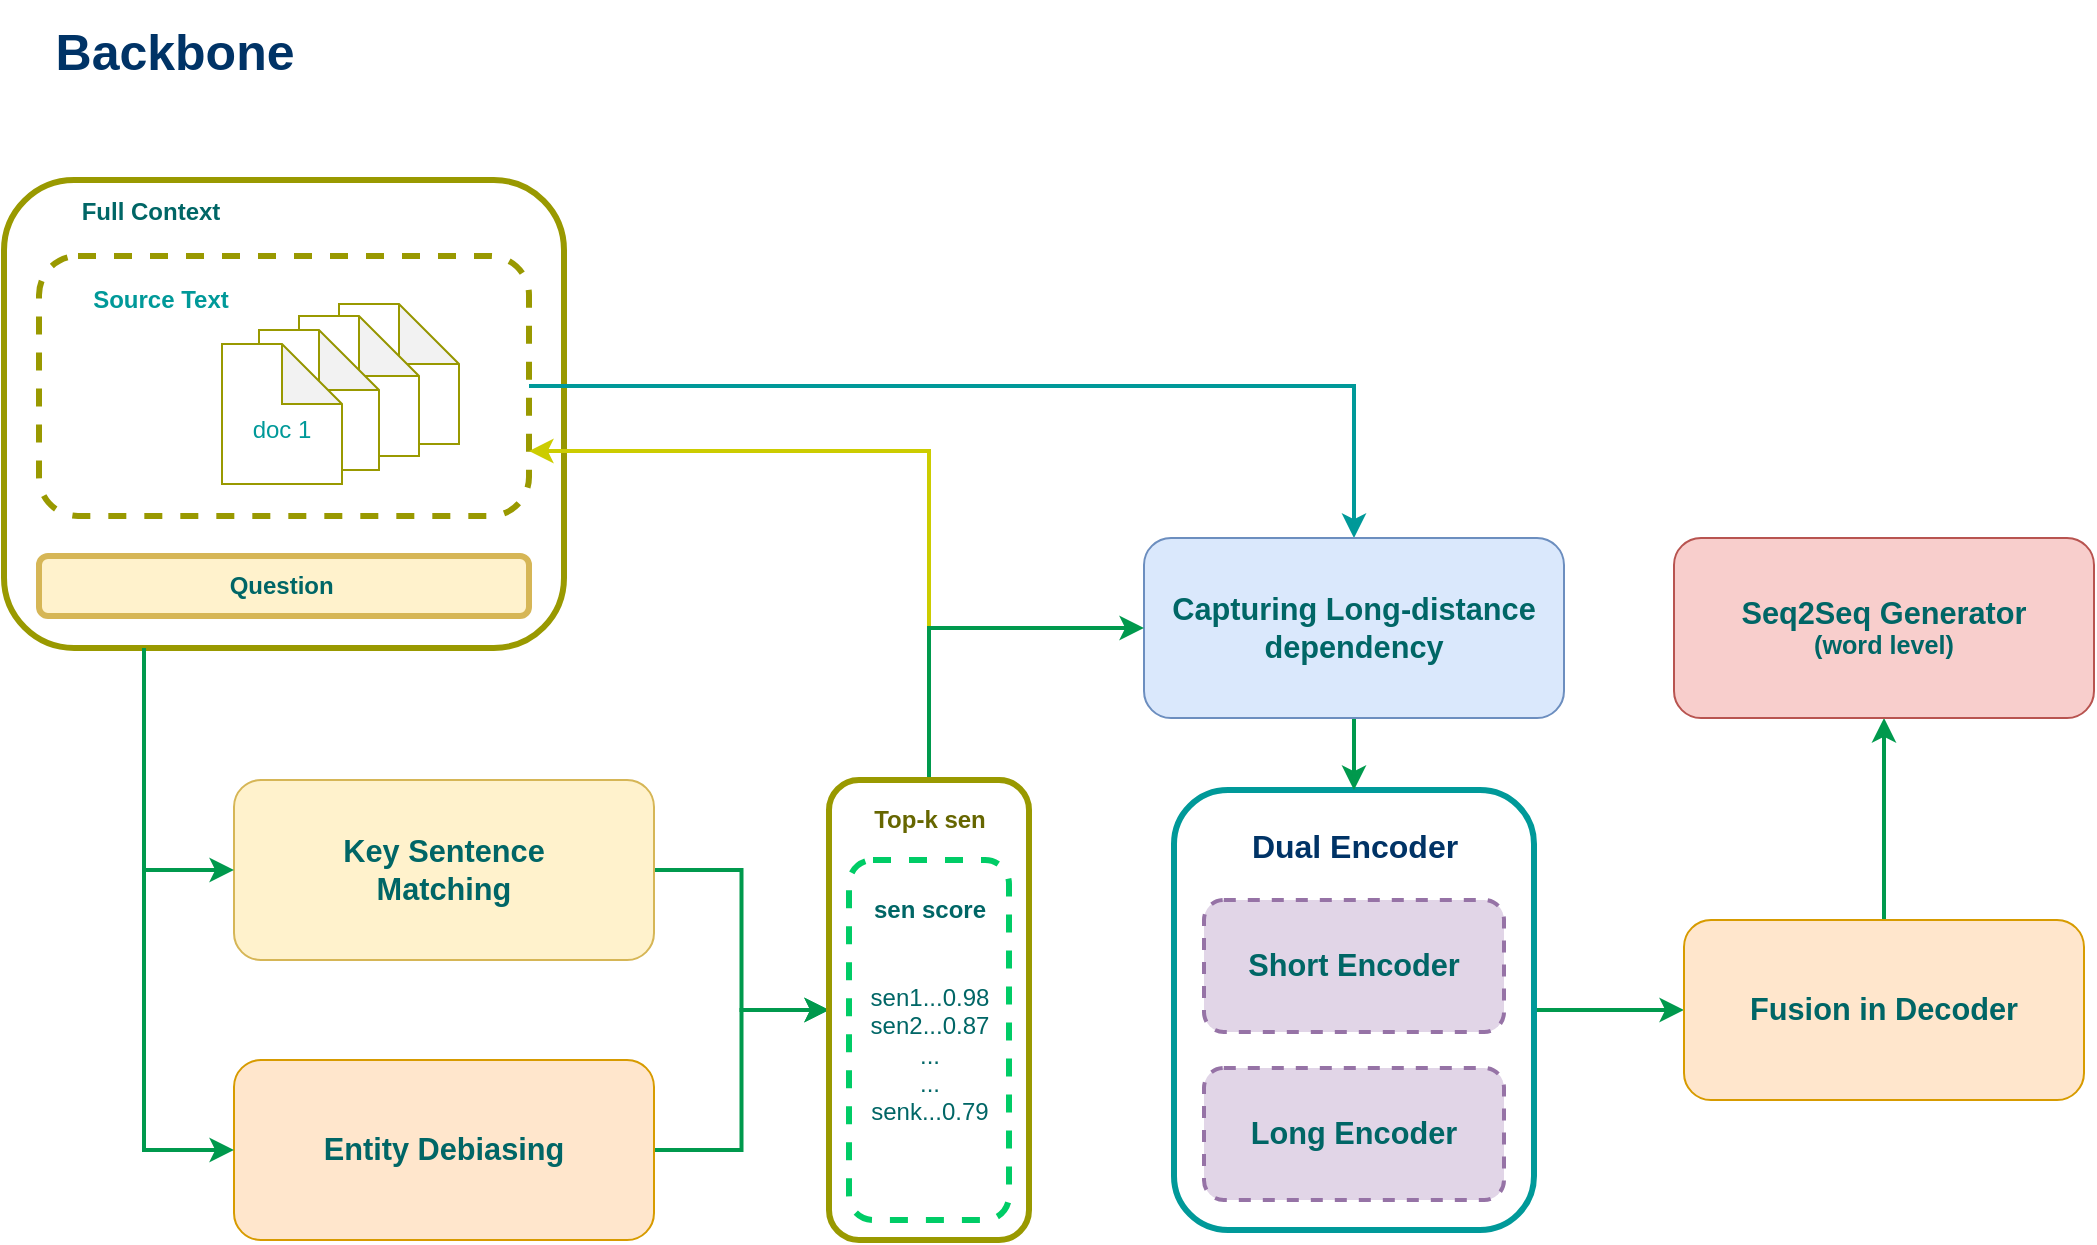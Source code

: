 <mxfile version="20.5.3" type="github" pages="4">
  <diagram id="L-MYgFU7t1Wd9B6l5E1I" name="第 1 页">
    <mxGraphModel dx="1732" dy="893" grid="0" gridSize="10" guides="1" tooltips="1" connect="1" arrows="1" fold="1" page="1" pageScale="1" pageWidth="1169" pageHeight="827" math="0" shadow="0">
      <root>
        <mxCell id="0" />
        <mxCell id="1" parent="0" />
        <mxCell id="rNmd2XXekFMNs_3ngCcY-19" value="" style="rounded=1;whiteSpace=wrap;html=1;strokeColor=#999900;strokeWidth=3;fontColor=#006666;fillColor=none;" parent="1" vertex="1">
          <mxGeometry x="80" y="210" width="280" height="234" as="geometry" />
        </mxCell>
        <mxCell id="rNmd2XXekFMNs_3ngCcY-5" value="" style="shape=note;whiteSpace=wrap;html=1;backgroundOutline=1;darkOpacity=0.05;strokeColor=#999900;fontColor=#009999;" parent="1" vertex="1">
          <mxGeometry x="247.5" y="272" width="60" height="70" as="geometry" />
        </mxCell>
        <mxCell id="rNmd2XXekFMNs_3ngCcY-34" style="edgeStyle=orthogonalEdgeStyle;rounded=0;orthogonalLoop=1;jettySize=auto;html=1;exitX=1;exitY=0.5;exitDx=0;exitDy=0;strokeColor=#00994D;strokeWidth=2;fontSize=15;fontColor=#666600;" parent="1" source="uUWsxfCGbyHX3ZxYzPl9-4" target="GGLP2LOhdoPwG8EAP_vs-5" edge="1">
          <mxGeometry relative="1" as="geometry" />
        </mxCell>
        <mxCell id="uUWsxfCGbyHX3ZxYzPl9-4" value="" style="rounded=1;whiteSpace=wrap;html=1;fillColor=none;strokeColor=#009999;strokeWidth=3;" parent="1" vertex="1">
          <mxGeometry x="665" y="515" width="180" height="220" as="geometry" />
        </mxCell>
        <mxCell id="rNmd2XXekFMNs_3ngCcY-25" style="edgeStyle=orthogonalEdgeStyle;rounded=0;orthogonalLoop=1;jettySize=auto;html=1;exitX=1;exitY=0.5;exitDx=0;exitDy=0;entryX=0;entryY=0.5;entryDx=0;entryDy=0;strokeColor=#00994D;strokeWidth=2;fontSize=15;fontColor=#666600;" parent="1" source="GGLP2LOhdoPwG8EAP_vs-1" target="rNmd2XXekFMNs_3ngCcY-21" edge="1">
          <mxGeometry relative="1" as="geometry" />
        </mxCell>
        <mxCell id="GGLP2LOhdoPwG8EAP_vs-1" value="&lt;div style=&quot;font-size: 15.36px;&quot; data-docx-has-block-data=&quot;false&quot; data-page-id=&quot;I2OPd06UgoXwHoxmGDJclGKunMc&quot;&gt;&lt;div style=&quot;font-size: 15.36px;&quot; class=&quot;old-record-id-Yy6udGUAGoeq4YxWGWgc8CmznAh&quot;&gt;&lt;strong style=&quot;font-size: 15.36px;&quot;&gt;&lt;font style=&quot;font-size: 15.36px;&quot; color=&quot;#006666&quot;&gt;Key Sentence&lt;/font&gt;&lt;/strong&gt;&lt;/div&gt;&lt;div style=&quot;font-size: 15.36px;&quot; class=&quot;old-record-id-Yy6udGUAGoeq4YxWGWgc8CmznAh&quot;&gt;&lt;div style=&quot;font-size: 15.36px;&quot;&gt;&lt;div style=&quot;font-size: 15.36px;&quot;&gt;&lt;strong style=&quot;font-size: 15.36px;&quot;&gt;&lt;font style=&quot;font-size: 15.36px;&quot; color=&quot;#006666&quot;&gt;Matching&lt;/font&gt;&lt;/strong&gt;&lt;/div&gt;&lt;/div&gt;&lt;/div&gt;&lt;/div&gt;&lt;font style=&quot;font-size: 15.36px;&quot; color=&quot;#006666&quot;&gt;&lt;span style=&quot;text-align: start;&quot; class=&quot;lark-record-clipboard&quot; data-lark-record-format=&quot;docx/text&quot; data-lark-record-data=&quot;{&amp;quot;rootId&amp;quot;:&amp;quot;I2OPd06UgoXwHoxmGDJclGKunMc&amp;quot;,&amp;quot;text&amp;quot;:{&amp;quot;initialAttributedTexts&amp;quot;:{&amp;quot;text&amp;quot;:{&amp;quot;0&amp;quot;:&amp;quot;Key Sentence Matching&amp;quot;},&amp;quot;attribs&amp;quot;:{&amp;quot;0&amp;quot;:&amp;quot;*1*0+l&amp;quot;}},&amp;quot;apool&amp;quot;:{&amp;quot;numToAttrib&amp;quot;:{&amp;quot;0&amp;quot;:[&amp;quot;bold&amp;quot;,&amp;quot;true&amp;quot;],&amp;quot;1&amp;quot;:[&amp;quot;author&amp;quot;,&amp;quot;7121335665014407196&amp;quot;]},&amp;quot;nextNum&amp;quot;:2}},&amp;quot;type&amp;quot;:&amp;quot;text&amp;quot;,&amp;quot;referenceRecordMap&amp;quot;:{},&amp;quot;extra&amp;quot;:{&amp;quot;mention_page_title&amp;quot;:{},&amp;quot;external_mention_url&amp;quot;:{}},&amp;quot;isKeepQuoteContainer&amp;quot;:false,&amp;quot;isFromCode&amp;quot;:false,&amp;quot;isCut&amp;quot;:false}&quot;&gt;&lt;/span&gt;&lt;/font&gt;" style="rounded=1;whiteSpace=wrap;html=1;fillColor=#fff2cc;strokeColor=#d6b656;" parent="1" vertex="1">
          <mxGeometry x="195" y="510" width="210" height="90" as="geometry" />
        </mxCell>
        <mxCell id="rNmd2XXekFMNs_3ngCcY-26" style="edgeStyle=orthogonalEdgeStyle;rounded=0;orthogonalLoop=1;jettySize=auto;html=1;exitX=1;exitY=0.5;exitDx=0;exitDy=0;entryX=0;entryY=0.5;entryDx=0;entryDy=0;strokeColor=#00994D;strokeWidth=2;fontSize=15;fontColor=#666600;" parent="1" source="GGLP2LOhdoPwG8EAP_vs-3" target="rNmd2XXekFMNs_3ngCcY-21" edge="1">
          <mxGeometry relative="1" as="geometry" />
        </mxCell>
        <mxCell id="GGLP2LOhdoPwG8EAP_vs-3" value="&lt;div style=&quot;font-size: 15.36px;&quot; data-docx-has-block-data=&quot;false&quot; data-page-id=&quot;I2OPd06UgoXwHoxmGDJclGKunMc&quot;&gt;&lt;div style=&quot;font-size: 15.36px;&quot; class=&quot;old-record-id-Yy6udGUAGoeq4YxWGWgc8CmznAh&quot;&gt;&lt;font color=&quot;#006666&quot;&gt;&lt;span style=&quot;caret-color: rgb(0, 102, 102);&quot;&gt;&lt;b&gt;Entity Debiasing&lt;/b&gt;&lt;/span&gt;&lt;/font&gt;&lt;/div&gt;&lt;/div&gt;" style="rounded=1;whiteSpace=wrap;html=1;fillColor=#ffe6cc;strokeColor=#d79b00;" parent="1" vertex="1">
          <mxGeometry x="195" y="650" width="210" height="90" as="geometry" />
        </mxCell>
        <mxCell id="rNmd2XXekFMNs_3ngCcY-33" style="edgeStyle=orthogonalEdgeStyle;rounded=0;orthogonalLoop=1;jettySize=auto;html=1;exitX=0.5;exitY=0;exitDx=0;exitDy=0;entryX=0.5;entryY=1;entryDx=0;entryDy=0;strokeColor=#00994D;strokeWidth=2;fontSize=15;fontColor=#666600;" parent="1" source="GGLP2LOhdoPwG8EAP_vs-5" target="GGLP2LOhdoPwG8EAP_vs-6" edge="1">
          <mxGeometry relative="1" as="geometry" />
        </mxCell>
        <mxCell id="GGLP2LOhdoPwG8EAP_vs-5" value="&lt;div style=&quot;font-size: 15.36px;&quot; data-docx-has-block-data=&quot;false&quot; data-page-id=&quot;I2OPd06UgoXwHoxmGDJclGKunMc&quot;&gt;&lt;div style=&quot;font-size: 15.36px;&quot; class=&quot;old-record-id-Yy6udGUAGoeq4YxWGWgc8CmznAh&quot;&gt;&lt;font color=&quot;#006666&quot;&gt;&lt;span style=&quot;caret-color: rgb(0, 102, 102);&quot;&gt;&lt;b&gt;Fusion in Decoder&lt;/b&gt;&lt;/span&gt;&lt;/font&gt;&lt;/div&gt;&lt;/div&gt;" style="rounded=1;whiteSpace=wrap;html=1;fillColor=#ffe6cc;strokeColor=#d79b00;" parent="1" vertex="1">
          <mxGeometry x="920" y="580" width="200" height="90" as="geometry" />
        </mxCell>
        <mxCell id="GGLP2LOhdoPwG8EAP_vs-6" value="&lt;div data-docx-has-block-data=&quot;false&quot; data-page-id=&quot;I2OPd06UgoXwHoxmGDJclGKunMc&quot;&gt;&lt;div style=&quot;font-size: 15.36px;&quot; class=&quot;old-record-id-Yy6udGUAGoeq4YxWGWgc8CmznAh&quot;&gt;&lt;font color=&quot;#006666&quot;&gt;&lt;span style=&quot;caret-color: rgb(0, 102, 102);&quot;&gt;&lt;b&gt;Seq2Seq Generator&lt;/b&gt;&lt;/span&gt;&lt;/font&gt;&lt;/div&gt;&lt;div class=&quot;old-record-id-Yy6udGUAGoeq4YxWGWgc8CmznAh&quot;&gt;&lt;font size=&quot;1&quot; color=&quot;#006666&quot;&gt;&lt;span style=&quot;caret-color: rgb(0, 102, 102);&quot;&gt;&lt;b style=&quot;font-size: 12.6px;&quot;&gt;(word level)&lt;/b&gt;&lt;/span&gt;&lt;/font&gt;&lt;/div&gt;&lt;/div&gt;" style="rounded=1;whiteSpace=wrap;html=1;fillColor=#f8cecc;strokeColor=#b85450;" parent="1" vertex="1">
          <mxGeometry x="915" y="389" width="210" height="90" as="geometry" />
        </mxCell>
        <mxCell id="GGLP2LOhdoPwG8EAP_vs-11" value="&lt;font color=&quot;#003366&quot; style=&quot;font-size: 25px;&quot;&gt;&lt;b&gt;Backbone&lt;/b&gt;&lt;/font&gt;" style="text;html=1;align=center;verticalAlign=middle;resizable=0;points=[];autosize=1;strokeColor=none;fillColor=none;fontSize=12.6;fontColor=#006666;" parent="1" vertex="1">
          <mxGeometry x="80" y="120" width="170" height="50" as="geometry" />
        </mxCell>
        <mxCell id="uUWsxfCGbyHX3ZxYzPl9-2" value="&lt;div style=&quot;font-size: 15.36px;&quot; data-docx-has-block-data=&quot;false&quot; data-page-id=&quot;I2OPd06UgoXwHoxmGDJclGKunMc&quot;&gt;&lt;div style=&quot;font-size: 15.36px;&quot; class=&quot;old-record-id-Yy6udGUAGoeq4YxWGWgc8CmznAh&quot;&gt;&lt;font color=&quot;#006666&quot;&gt;&lt;span style=&quot;caret-color: rgb(0, 102, 102);&quot;&gt;&lt;b&gt;Long Encoder&lt;/b&gt;&lt;/span&gt;&lt;/font&gt;&lt;/div&gt;&lt;/div&gt;" style="rounded=1;whiteSpace=wrap;html=1;fillColor=#e1d5e7;strokeColor=#9673a6;dashed=1;strokeWidth=2;" parent="1" vertex="1">
          <mxGeometry x="680" y="654" width="150" height="66" as="geometry" />
        </mxCell>
        <mxCell id="uUWsxfCGbyHX3ZxYzPl9-3" value="&lt;div style=&quot;font-size: 15.36px;&quot; data-docx-has-block-data=&quot;false&quot; data-page-id=&quot;I2OPd06UgoXwHoxmGDJclGKunMc&quot;&gt;&lt;div style=&quot;font-size: 15.36px;&quot; class=&quot;old-record-id-Yy6udGUAGoeq4YxWGWgc8CmznAh&quot;&gt;&lt;font color=&quot;#006666&quot;&gt;&lt;span style=&quot;caret-color: rgb(0, 102, 102);&quot;&gt;&lt;b&gt;Short Encoder&lt;/b&gt;&lt;/span&gt;&lt;/font&gt;&lt;/div&gt;&lt;/div&gt;" style="rounded=1;whiteSpace=wrap;html=1;fillColor=#e1d5e7;strokeColor=#9673a6;dashed=1;strokeWidth=2;" parent="1" vertex="1">
          <mxGeometry x="680" y="570" width="150" height="66" as="geometry" />
        </mxCell>
        <mxCell id="uUWsxfCGbyHX3ZxYzPl9-10" value="&lt;b&gt;&lt;font style=&quot;font-size: 16px;&quot; color=&quot;#003366&quot;&gt;Dual Encoder&lt;/font&gt;&lt;/b&gt;" style="text;html=1;align=center;verticalAlign=middle;resizable=0;points=[];autosize=1;strokeColor=none;fillColor=none;" parent="1" vertex="1">
          <mxGeometry x="680" y="523" width="150" height="40" as="geometry" />
        </mxCell>
        <mxCell id="rNmd2XXekFMNs_3ngCcY-30" style="edgeStyle=orthogonalEdgeStyle;rounded=0;orthogonalLoop=1;jettySize=auto;html=1;exitX=1;exitY=0.5;exitDx=0;exitDy=0;strokeColor=#009999;strokeWidth=2;fontSize=15;fontColor=#666600;" parent="1" source="rNmd2XXekFMNs_3ngCcY-1" target="rNmd2XXekFMNs_3ngCcY-15" edge="1">
          <mxGeometry relative="1" as="geometry" />
        </mxCell>
        <mxCell id="rNmd2XXekFMNs_3ngCcY-1" value="" style="rounded=1;whiteSpace=wrap;html=1;fillColor=none;dashed=1;strokeColor=#999900;strokeWidth=3;" parent="1" vertex="1">
          <mxGeometry x="97.5" y="248" width="245" height="130" as="geometry" />
        </mxCell>
        <mxCell id="rNmd2XXekFMNs_3ngCcY-2" value="&lt;b&gt;&lt;font color=&quot;#009999&quot;&gt;Source Text&lt;/font&gt;&lt;/b&gt;" style="text;html=1;align=center;verticalAlign=middle;resizable=0;points=[];autosize=1;strokeColor=none;fillColor=none;" parent="1" vertex="1">
          <mxGeometry x="102.5" y="255" width="110" height="30" as="geometry" />
        </mxCell>
        <mxCell id="rNmd2XXekFMNs_3ngCcY-4" value="" style="shape=note;whiteSpace=wrap;html=1;backgroundOutline=1;darkOpacity=0.05;strokeColor=#999900;fontColor=#009999;" parent="1" vertex="1">
          <mxGeometry x="227.5" y="278" width="60" height="70" as="geometry" />
        </mxCell>
        <mxCell id="rNmd2XXekFMNs_3ngCcY-3" value="" style="shape=note;whiteSpace=wrap;html=1;backgroundOutline=1;darkOpacity=0.05;strokeColor=#999900;fontColor=#009999;" parent="1" vertex="1">
          <mxGeometry x="207.5" y="285" width="60" height="70" as="geometry" />
        </mxCell>
        <mxCell id="rNmd2XXekFMNs_3ngCcY-6" value="&lt;br&gt;doc 1" style="shape=note;whiteSpace=wrap;html=1;backgroundOutline=1;darkOpacity=0.05;strokeColor=#999900;fontColor=#009999;" parent="1" vertex="1">
          <mxGeometry x="189" y="292" width="60" height="70" as="geometry" />
        </mxCell>
        <mxCell id="rNmd2XXekFMNs_3ngCcY-13" value="&lt;font color=&quot;#006666&quot;&gt;&lt;b&gt;Question&amp;nbsp;&lt;/b&gt;&lt;/font&gt;" style="rounded=1;whiteSpace=wrap;html=1;strokeColor=#d6b656;strokeWidth=3;fillColor=#fff2cc;" parent="1" vertex="1">
          <mxGeometry x="97.5" y="398" width="245" height="30" as="geometry" />
        </mxCell>
        <mxCell id="rNmd2XXekFMNs_3ngCcY-35" style="edgeStyle=orthogonalEdgeStyle;rounded=0;orthogonalLoop=1;jettySize=auto;html=1;exitX=0.5;exitY=1;exitDx=0;exitDy=0;entryX=0.5;entryY=0;entryDx=0;entryDy=0;strokeColor=#00994D;strokeWidth=2;fontSize=15;fontColor=#666600;" parent="1" source="rNmd2XXekFMNs_3ngCcY-15" target="uUWsxfCGbyHX3ZxYzPl9-4" edge="1">
          <mxGeometry relative="1" as="geometry" />
        </mxCell>
        <mxCell id="rNmd2XXekFMNs_3ngCcY-15" value="&lt;div style=&quot;font-size: 15.36px;&quot; data-docx-has-block-data=&quot;false&quot; data-page-id=&quot;I2OPd06UgoXwHoxmGDJclGKunMc&quot;&gt;&lt;div style=&quot;font-size: 15.36px;&quot; class=&quot;old-record-id-Yy6udGUAGoeq4YxWGWgc8CmznAh&quot;&gt;&lt;font color=&quot;#006666&quot;&gt;&lt;span style=&quot;caret-color: rgb(0, 102, 102);&quot;&gt;&lt;b&gt;Capturing Long-distance dependency&lt;/b&gt;&lt;/span&gt;&lt;/font&gt;&lt;/div&gt;&lt;/div&gt;&lt;font style=&quot;font-size: 15.36px;&quot; color=&quot;#006666&quot;&gt;&lt;span style=&quot;text-align: start;&quot; class=&quot;lark-record-clipboard&quot; data-lark-record-format=&quot;docx/text&quot; data-lark-record-data=&quot;{&amp;quot;rootId&amp;quot;:&amp;quot;I2OPd06UgoXwHoxmGDJclGKunMc&amp;quot;,&amp;quot;text&amp;quot;:{&amp;quot;initialAttributedTexts&amp;quot;:{&amp;quot;text&amp;quot;:{&amp;quot;0&amp;quot;:&amp;quot;Key Sentence Matching&amp;quot;},&amp;quot;attribs&amp;quot;:{&amp;quot;0&amp;quot;:&amp;quot;*1*0+l&amp;quot;}},&amp;quot;apool&amp;quot;:{&amp;quot;numToAttrib&amp;quot;:{&amp;quot;0&amp;quot;:[&amp;quot;bold&amp;quot;,&amp;quot;true&amp;quot;],&amp;quot;1&amp;quot;:[&amp;quot;author&amp;quot;,&amp;quot;7121335665014407196&amp;quot;]},&amp;quot;nextNum&amp;quot;:2}},&amp;quot;type&amp;quot;:&amp;quot;text&amp;quot;,&amp;quot;referenceRecordMap&amp;quot;:{},&amp;quot;extra&amp;quot;:{&amp;quot;mention_page_title&amp;quot;:{},&amp;quot;external_mention_url&amp;quot;:{}},&amp;quot;isKeepQuoteContainer&amp;quot;:false,&amp;quot;isFromCode&amp;quot;:false,&amp;quot;isCut&amp;quot;:false}&quot;&gt;&lt;/span&gt;&lt;/font&gt;" style="rounded=1;whiteSpace=wrap;html=1;fillColor=#dae8fc;strokeColor=#6c8ebf;" parent="1" vertex="1">
          <mxGeometry x="650" y="389" width="210" height="90" as="geometry" />
        </mxCell>
        <mxCell id="rNmd2XXekFMNs_3ngCcY-27" style="edgeStyle=orthogonalEdgeStyle;rounded=0;orthogonalLoop=1;jettySize=auto;html=1;exitX=0.25;exitY=1;exitDx=0;exitDy=0;entryX=0;entryY=0.5;entryDx=0;entryDy=0;strokeColor=#00994D;strokeWidth=2;fontSize=15;fontColor=#666600;" parent="1" source="rNmd2XXekFMNs_3ngCcY-19" target="GGLP2LOhdoPwG8EAP_vs-1" edge="1">
          <mxGeometry relative="1" as="geometry" />
        </mxCell>
        <mxCell id="rNmd2XXekFMNs_3ngCcY-28" style="edgeStyle=orthogonalEdgeStyle;rounded=0;orthogonalLoop=1;jettySize=auto;html=1;exitX=0.25;exitY=1;exitDx=0;exitDy=0;entryX=0;entryY=0.5;entryDx=0;entryDy=0;strokeColor=#00994D;strokeWidth=2;fontSize=15;fontColor=#666600;" parent="1" source="rNmd2XXekFMNs_3ngCcY-19" target="GGLP2LOhdoPwG8EAP_vs-3" edge="1">
          <mxGeometry relative="1" as="geometry" />
        </mxCell>
        <mxCell id="rNmd2XXekFMNs_3ngCcY-20" value="&lt;b&gt;&lt;font color=&quot;#006666&quot;&gt;Full Context&lt;/font&gt;&lt;/b&gt;" style="text;html=1;align=center;verticalAlign=middle;resizable=0;points=[];autosize=1;strokeColor=none;fillColor=none;" parent="1" vertex="1">
          <mxGeometry x="97.5" y="211" width="110" height="30" as="geometry" />
        </mxCell>
        <mxCell id="rNmd2XXekFMNs_3ngCcY-31" style="edgeStyle=orthogonalEdgeStyle;rounded=0;orthogonalLoop=1;jettySize=auto;html=1;exitX=0.5;exitY=0;exitDx=0;exitDy=0;entryX=1;entryY=0.75;entryDx=0;entryDy=0;strokeColor=#CCCC00;strokeWidth=2;fontSize=15;fontColor=#666600;" parent="1" source="rNmd2XXekFMNs_3ngCcY-21" target="rNmd2XXekFMNs_3ngCcY-1" edge="1">
          <mxGeometry relative="1" as="geometry" />
        </mxCell>
        <mxCell id="rNmd2XXekFMNs_3ngCcY-29" style="edgeStyle=orthogonalEdgeStyle;rounded=0;orthogonalLoop=1;jettySize=auto;html=1;exitX=0.5;exitY=0;exitDx=0;exitDy=0;entryX=0;entryY=0.5;entryDx=0;entryDy=0;strokeColor=#00994D;strokeWidth=2;fontSize=15;fontColor=#666600;" parent="1" source="rNmd2XXekFMNs_3ngCcY-21" target="rNmd2XXekFMNs_3ngCcY-15" edge="1">
          <mxGeometry relative="1" as="geometry" />
        </mxCell>
        <mxCell id="rNmd2XXekFMNs_3ngCcY-21" value="" style="rounded=1;whiteSpace=wrap;html=1;strokeColor=#999900;strokeWidth=3;fontColor=#006666;fillColor=none;" parent="1" vertex="1">
          <mxGeometry x="492.5" y="510" width="100" height="230" as="geometry" />
        </mxCell>
        <mxCell id="rNmd2XXekFMNs_3ngCcY-22" value="&lt;font style=&quot;font-size: 12px;&quot;&gt;&lt;br&gt;sen1...0.98&lt;br style=&quot;font-size: 12px;&quot;&gt;sen2...0.87&lt;br style=&quot;font-size: 12px;&quot;&gt;...&lt;br&gt;...&lt;br style=&quot;font-size: 12px;&quot;&gt;senk...0.79&lt;/font&gt;" style="rounded=1;whiteSpace=wrap;html=1;strokeColor=#00CC66;strokeWidth=3;fontColor=#006666;fillColor=none;dashed=1;" parent="1" vertex="1">
          <mxGeometry x="502.5" y="550" width="80" height="180" as="geometry" />
        </mxCell>
        <mxCell id="rNmd2XXekFMNs_3ngCcY-23" value="&lt;b&gt;sen score&lt;/b&gt;" style="text;html=1;strokeColor=none;fillColor=none;align=center;verticalAlign=middle;whiteSpace=wrap;rounded=0;dashed=1;strokeWidth=3;fontSize=12;fontColor=#006666;" parent="1" vertex="1">
          <mxGeometry x="502.5" y="560" width="80" height="30" as="geometry" />
        </mxCell>
        <mxCell id="rNmd2XXekFMNs_3ngCcY-24" value="&lt;font color=&quot;#666600&quot;&gt;&lt;b&gt;Top-k sen&lt;/b&gt;&lt;/font&gt;" style="text;html=1;strokeColor=none;fillColor=none;align=center;verticalAlign=middle;whiteSpace=wrap;rounded=0;dashed=1;strokeWidth=3;fontSize=12;fontColor=#006666;" parent="1" vertex="1">
          <mxGeometry x="502.5" y="515" width="80" height="30" as="geometry" />
        </mxCell>
      </root>
    </mxGraphModel>
  </diagram>
  <diagram id="74uEBeipWeI5c16sGR0g" name="第 2 页">
    <mxGraphModel dx="1732" dy="877" grid="1" gridSize="10" guides="1" tooltips="1" connect="1" arrows="1" fold="1" page="1" pageScale="1" pageWidth="1169" pageHeight="827" math="0" shadow="0">
      <root>
        <mxCell id="0" />
        <mxCell id="1" parent="0" />
        <mxCell id="qAiJuiIqmV8vyeSdgkTT-28" value="" style="endArrow=classic;html=1;rounded=0;fontSize=22;fontColor=#009999;strokeWidth=4;strokeColor=#00994D;" edge="1" parent="1">
          <mxGeometry width="50" height="50" relative="1" as="geometry">
            <mxPoint x="80" y="440" as="sourcePoint" />
            <mxPoint x="1490" y="440" as="targetPoint" />
          </mxGeometry>
        </mxCell>
        <mxCell id="qAiJuiIqmV8vyeSdgkTT-2" value="&lt;font size=&quot;1&quot; color=&quot;#009999&quot;&gt;&lt;b style=&quot;font-size: 24px;&quot;&gt;2019&lt;/b&gt;&lt;/font&gt;" style="rounded=1;whiteSpace=wrap;html=1;fontSize=28;fillColor=#fff2cc;strokeColor=#d6b656;" vertex="1" parent="1">
          <mxGeometry x="160" y="404" width="170" height="76" as="geometry" />
        </mxCell>
        <mxCell id="qAiJuiIqmV8vyeSdgkTT-8" value="" style="rounded=1;whiteSpace=wrap;html=1;fontSize=24;fontColor=#009999;fillColor=none;arcSize=20;strokeWidth=3;dashed=1;dashPattern=1 1;strokeColor=#00994D;shadow=0;" vertex="1" parent="1">
          <mxGeometry x="150" y="240" width="190" height="270" as="geometry" />
        </mxCell>
        <mxCell id="qAiJuiIqmV8vyeSdgkTT-9" value="&lt;font style=&quot;font-size: 18px;&quot;&gt;&lt;b&gt;ELI5&lt;br&gt;&lt;/b&gt;数据集发布 初步探索长答案&lt;/font&gt;" style="text;html=1;strokeColor=none;fillColor=none;align=center;verticalAlign=middle;whiteSpace=wrap;rounded=0;dashed=1;dashPattern=1 1;strokeWidth=3;fontSize=24;fontColor=#009999;" vertex="1" parent="1">
          <mxGeometry x="160" y="330" width="180" height="30" as="geometry" />
        </mxCell>
        <mxCell id="qAiJuiIqmV8vyeSdgkTT-14" value="" style="rounded=1;whiteSpace=wrap;html=1;fontSize=24;fontColor=#009999;fillColor=none;arcSize=20;strokeWidth=3;dashed=1;dashPattern=1 1;strokeColor=#00994D;shadow=0;" vertex="1" parent="1">
          <mxGeometry x="670" y="240" width="190" height="270" as="geometry" />
        </mxCell>
        <mxCell id="qAiJuiIqmV8vyeSdgkTT-15" value="&lt;font size=&quot;1&quot; color=&quot;#009999&quot;&gt;&lt;b style=&quot;font-size: 24px;&quot;&gt;2021&lt;/b&gt;&lt;/font&gt;" style="rounded=1;whiteSpace=wrap;html=1;fontSize=28;fillColor=#fff2cc;strokeColor=#d6b656;" vertex="1" parent="1">
          <mxGeometry x="680" y="404" width="170" height="76" as="geometry" />
        </mxCell>
        <mxCell id="qAiJuiIqmV8vyeSdgkTT-16" value="&lt;p style=&quot;margin: 0pt 0pt 0.0pt; text-indent: 24pt; text-align: justify; font-family: &amp;quot;Times New Roman&amp;quot;; caret-color: rgb(0, 0, 0);&quot; class=&quot;MsoNormal&quot;&gt;&lt;b&gt;&lt;font style=&quot;font-size: 18px;&quot;&gt;&amp;nbsp; RikiNetp&lt;/font&gt;&lt;/b&gt;&lt;/p&gt;&lt;span style=&quot;caret-color: rgb(0, 0, 0); font-family: &amp;quot;Times New Roman&amp;quot;; text-align: justify; text-indent: 24pt;&quot;&gt;&lt;font style=&quot;font-size: 18px;&quot;&gt;使用段落级自注意力融合段落中关键token&lt;br&gt;&lt;/font&gt;&lt;/span&gt;" style="text;html=1;strokeColor=none;fillColor=none;align=center;verticalAlign=middle;whiteSpace=wrap;rounded=0;dashed=1;dashPattern=1 1;strokeWidth=3;fontSize=24;fontColor=#009999;" vertex="1" parent="1">
          <mxGeometry x="680" y="320" width="180" height="30" as="geometry" />
        </mxCell>
        <mxCell id="qAiJuiIqmV8vyeSdgkTT-18" value="" style="rounded=1;whiteSpace=wrap;html=1;fontSize=24;fontColor=#009999;fillColor=none;arcSize=20;strokeWidth=3;dashed=1;dashPattern=1 1;strokeColor=#00994D;shadow=0;" vertex="1" parent="1">
          <mxGeometry x="1190" y="240" width="190" height="270" as="geometry" />
        </mxCell>
        <mxCell id="qAiJuiIqmV8vyeSdgkTT-19" value="&lt;font size=&quot;1&quot; color=&quot;#009999&quot;&gt;&lt;b style=&quot;font-size: 24px;&quot;&gt;2022&lt;/b&gt;&lt;/font&gt;" style="rounded=1;whiteSpace=wrap;html=1;fontSize=28;fillColor=#fff2cc;strokeColor=#d6b656;" vertex="1" parent="1">
          <mxGeometry x="1200" y="404" width="170" height="76" as="geometry" />
        </mxCell>
        <mxCell id="qAiJuiIqmV8vyeSdgkTT-20" value="&lt;p style=&quot;margin: 0pt 0pt 0.0pt; text-indent: 24pt; text-align: justify; font-family: &amp;quot;Times New Roman&amp;quot;; caret-color: rgb(0, 0, 0);&quot; class=&quot;MsoNormal&quot;&gt;&lt;b&gt;&lt;font style=&quot;font-size: 18px;&quot;&gt;&amp;nbsp; &amp;nbsp; &amp;nbsp;RBG&lt;/font&gt;&lt;/b&gt;&lt;/p&gt;&lt;span style=&quot;caret-color: rgb(0, 0, 0); font-family: &amp;quot;Times New Roman&amp;quot;; text-align: justify; text-indent: 24pt;&quot;&gt;&lt;font style=&quot;font-size: 18px;&quot;&gt;使用DPR检索相关段落，并使用MRC技术重排&lt;br&gt;&lt;/font&gt;&lt;/span&gt;" style="text;html=1;strokeColor=none;fillColor=none;align=center;verticalAlign=middle;whiteSpace=wrap;rounded=0;dashed=1;dashPattern=1 1;strokeWidth=3;fontSize=24;fontColor=#009999;" vertex="1" parent="1">
          <mxGeometry x="1200" y="320" width="180" height="30" as="geometry" />
        </mxCell>
        <mxCell id="qAiJuiIqmV8vyeSdgkTT-21" value="" style="rounded=1;whiteSpace=wrap;html=1;fontSize=24;fontColor=#009999;fillColor=none;arcSize=20;strokeWidth=3;dashed=1;dashPattern=1 1;strokeColor=#00994D;shadow=0;" vertex="1" parent="1">
          <mxGeometry x="930" y="240" width="190" height="270" as="geometry" />
        </mxCell>
        <mxCell id="qAiJuiIqmV8vyeSdgkTT-22" value="&lt;font size=&quot;1&quot; color=&quot;#009999&quot;&gt;&lt;b style=&quot;font-size: 24px;&quot;&gt;2022&lt;/b&gt;&lt;/font&gt;" style="rounded=1;whiteSpace=wrap;html=1;fontSize=28;fillColor=#fff2cc;strokeColor=#d6b656;" vertex="1" parent="1">
          <mxGeometry x="940" y="404" width="170" height="76" as="geometry" />
        </mxCell>
        <mxCell id="qAiJuiIqmV8vyeSdgkTT-23" value="&lt;p style=&quot;margin: 0pt 0pt 0.0pt; text-indent: 24pt; text-align: justify; font-family: &amp;quot;Times New Roman&amp;quot;; caret-color: rgb(0, 0, 0);&quot; class=&quot;MsoNormal&quot;&gt;&lt;b&gt;&lt;font style=&quot;font-size: 18px;&quot;&gt;Block-Skim&lt;/font&gt;&lt;/b&gt;&lt;/p&gt;&lt;span style=&quot;caret-color: rgb(0, 0, 0); font-family: &amp;quot;Times New Roman&amp;quot;; text-align: justify; text-indent: 24pt;&quot;&gt;&lt;font style=&quot;font-size: 18px;&quot;&gt;提出在较高的隐藏层安全地丢弃上下文&lt;br&gt;&lt;/font&gt;&lt;/span&gt;" style="text;html=1;strokeColor=none;fillColor=none;align=center;verticalAlign=middle;whiteSpace=wrap;rounded=0;dashed=1;dashPattern=1 1;strokeWidth=3;fontSize=24;fontColor=#009999;" vertex="1" parent="1">
          <mxGeometry x="940" y="320" width="180" height="30" as="geometry" />
        </mxCell>
        <mxCell id="qAiJuiIqmV8vyeSdgkTT-25" value="" style="rounded=1;whiteSpace=wrap;html=1;fontSize=24;fontColor=#009999;fillColor=none;arcSize=20;strokeWidth=3;dashed=1;dashPattern=1 1;strokeColor=#00994D;shadow=0;" vertex="1" parent="1">
          <mxGeometry x="410" y="240" width="190" height="270" as="geometry" />
        </mxCell>
        <mxCell id="qAiJuiIqmV8vyeSdgkTT-26" value="&lt;font size=&quot;1&quot; color=&quot;#009999&quot;&gt;&lt;b style=&quot;font-size: 24px;&quot;&gt;2020&lt;/b&gt;&lt;/font&gt;" style="rounded=1;whiteSpace=wrap;html=1;fontSize=28;fillColor=#fff2cc;strokeColor=#d6b656;" vertex="1" parent="1">
          <mxGeometry x="420" y="404" width="170" height="76" as="geometry" />
        </mxCell>
        <mxCell id="qAiJuiIqmV8vyeSdgkTT-27" value="&lt;span style=&quot;caret-color: rgb(0, 0, 0); font-family: &amp;quot;Times New Roman&amp;quot;; text-align: justify; text-indent: 24pt;&quot;&gt;&lt;font style=&quot;font-size: 18px;&quot;&gt;&lt;b&gt;SMITH&lt;br&gt;&lt;/b&gt;基于Transformet捕获文档结构信息&lt;br&gt;&lt;/font&gt;&lt;/span&gt;" style="text;html=1;strokeColor=none;fillColor=none;align=center;verticalAlign=middle;whiteSpace=wrap;rounded=0;dashed=1;dashPattern=1 1;strokeWidth=3;fontSize=24;fontColor=#009999;" vertex="1" parent="1">
          <mxGeometry x="420" y="320" width="180" height="30" as="geometry" />
        </mxCell>
        <mxCell id="qAiJuiIqmV8vyeSdgkTT-29" value="&lt;font style=&quot;font-size: 12px;&quot;&gt;&lt;b&gt;TimeLine&lt;/b&gt;&lt;/font&gt;" style="text;html=1;align=center;verticalAlign=middle;resizable=0;points=[];autosize=1;strokeColor=none;fillColor=none;fontSize=22;fontColor=#009999;" vertex="1" parent="1">
          <mxGeometry x="1390" y="404" width="90" height="40" as="geometry" />
        </mxCell>
      </root>
    </mxGraphModel>
  </diagram>
  <diagram id="6tI_uNxd24T7pAeTA7DH" name="第 3 页">
    <mxGraphModel dx="1732" dy="877" grid="0" gridSize="10" guides="1" tooltips="1" connect="1" arrows="1" fold="1" page="1" pageScale="1" pageWidth="1169" pageHeight="827" math="0" shadow="0">
      <root>
        <mxCell id="0" />
        <mxCell id="1" parent="0" />
        <mxCell id="RW1IghdundBQsPl5ySDj-7" style="edgeStyle=orthogonalEdgeStyle;rounded=0;orthogonalLoop=1;jettySize=auto;html=1;exitX=0.25;exitY=0;exitDx=0;exitDy=0;entryX=0.5;entryY=1;entryDx=0;entryDy=0;strokeColor=#00994D;strokeWidth=4;fontSize=15;fontColor=#336600;" edge="1" parent="1" source="RW1IghdundBQsPl5ySDj-2" target="RW1IghdundBQsPl5ySDj-4">
          <mxGeometry relative="1" as="geometry" />
        </mxCell>
        <mxCell id="RW1IghdundBQsPl5ySDj-9" style="edgeStyle=orthogonalEdgeStyle;rounded=0;orthogonalLoop=1;jettySize=auto;html=1;exitX=0.75;exitY=0;exitDx=0;exitDy=0;entryX=0.5;entryY=1;entryDx=0;entryDy=0;strokeColor=#00994D;strokeWidth=4;fontSize=15;fontColor=#336600;" edge="1" parent="1" source="RW1IghdundBQsPl5ySDj-2" target="RW1IghdundBQsPl5ySDj-6">
          <mxGeometry relative="1" as="geometry" />
        </mxCell>
        <mxCell id="RW1IghdundBQsPl5ySDj-2" value="&lt;font color=&quot;#00994d&quot; style=&quot;font-size: 15px;&quot;&gt;Token-Level Representation&lt;/font&gt;" style="rounded=1;whiteSpace=wrap;html=1;shadow=0;strokeColor=#d6b656;strokeWidth=3;fontSize=12;fillColor=#fff2cc;" vertex="1" parent="1">
          <mxGeometry x="210" y="430" width="420" height="70" as="geometry" />
        </mxCell>
        <mxCell id="RW1IghdundBQsPl5ySDj-3" value="&lt;font color=&quot;#00994d&quot; style=&quot;font-size: 15px;&quot;&gt;Paragraph-Level Representation&lt;/font&gt;" style="rounded=1;whiteSpace=wrap;html=1;shadow=0;strokeColor=#d6b656;strokeWidth=3;fontSize=12;fillColor=#fff2cc;" vertex="1" parent="1">
          <mxGeometry x="268" y="193" width="310" height="70" as="geometry" />
        </mxCell>
        <mxCell id="RW1IghdundBQsPl5ySDj-10" style="edgeStyle=orthogonalEdgeStyle;rounded=0;orthogonalLoop=1;jettySize=auto;html=1;exitX=0.5;exitY=0;exitDx=0;exitDy=0;entryX=0.152;entryY=1.029;entryDx=0;entryDy=0;entryPerimeter=0;strokeColor=#00994D;strokeWidth=4;fontSize=15;fontColor=#336600;" edge="1" parent="1" source="RW1IghdundBQsPl5ySDj-4" target="RW1IghdundBQsPl5ySDj-3">
          <mxGeometry relative="1" as="geometry" />
        </mxCell>
        <mxCell id="RW1IghdundBQsPl5ySDj-4" value="&lt;font color=&quot;#336600&quot;&gt;Mean Pooling&lt;/font&gt;" style="rounded=1;whiteSpace=wrap;html=1;shadow=0;strokeColor=#ae4132;strokeWidth=3;fontSize=15;fillColor=#fad9d5;" vertex="1" parent="1">
          <mxGeometry x="240" y="320" width="150" height="50" as="geometry" />
        </mxCell>
        <mxCell id="RW1IghdundBQsPl5ySDj-11" style="edgeStyle=orthogonalEdgeStyle;rounded=0;orthogonalLoop=1;jettySize=auto;html=1;exitX=0.5;exitY=0;exitDx=0;exitDy=0;entryX=0.829;entryY=0.957;entryDx=0;entryDy=0;entryPerimeter=0;strokeColor=#00994D;strokeWidth=4;fontSize=15;fontColor=#336600;" edge="1" parent="1" source="RW1IghdundBQsPl5ySDj-6" target="RW1IghdundBQsPl5ySDj-3">
          <mxGeometry relative="1" as="geometry" />
        </mxCell>
        <mxCell id="RW1IghdundBQsPl5ySDj-6" value="&lt;font color=&quot;#336600&quot;&gt;Mean Pooling&lt;/font&gt;" style="rounded=1;whiteSpace=wrap;html=1;shadow=0;strokeColor=#ae4132;strokeWidth=3;fontSize=15;fillColor=#fad9d5;" vertex="1" parent="1">
          <mxGeometry x="450" y="320" width="150" height="50" as="geometry" />
        </mxCell>
      </root>
    </mxGraphModel>
  </diagram>
  <diagram id="o5NALg5tgopZp6kO7DSM" name="第 4 页">
    <mxGraphModel dx="1732" dy="1720" grid="1" gridSize="10" guides="1" tooltips="1" connect="1" arrows="1" fold="1" page="1" pageScale="1" pageWidth="1169" pageHeight="827" math="0" shadow="0">
      <root>
        <mxCell id="0" />
        <mxCell id="1" parent="0" />
        <mxCell id="A-EysOLzxzqCF9JbwYDc-1" value="" style="rounded=1;whiteSpace=wrap;html=1;strokeColor=#999900;strokeWidth=3;fontColor=#006666;fillColor=none;" vertex="1" parent="1">
          <mxGeometry x="30" y="100" width="280" height="234" as="geometry" />
        </mxCell>
        <mxCell id="A-EysOLzxzqCF9JbwYDc-4" value="" style="rounded=1;whiteSpace=wrap;html=1;fillColor=none;strokeColor=#009999;strokeWidth=3;" vertex="1" parent="1">
          <mxGeometry x="804" y="400" width="520" height="220" as="geometry" />
        </mxCell>
        <mxCell id="A-EysOLzxzqCF9JbwYDc-2" value="" style="shape=note;whiteSpace=wrap;html=1;backgroundOutline=1;darkOpacity=0.05;strokeColor=#999900;fontColor=#009999;" vertex="1" parent="1">
          <mxGeometry x="197.5" y="162" width="60" height="70" as="geometry" />
        </mxCell>
        <mxCell id="A-EysOLzxzqCF9JbwYDc-6" value="&lt;div style=&quot;font-size: 15.36px;&quot; data-docx-has-block-data=&quot;false&quot; data-page-id=&quot;I2OPd06UgoXwHoxmGDJclGKunMc&quot;&gt;&lt;div style=&quot;font-size: 15.36px;&quot; class=&quot;old-record-id-Yy6udGUAGoeq4YxWGWgc8CmznAh&quot;&gt;&lt;br&gt;&lt;/div&gt;&lt;/div&gt;" style="rounded=1;whiteSpace=wrap;html=1;fillColor=#fff2cc;strokeColor=#d6b656;gradientColor=none;shadow=0;glass=0;container=0;labelBackgroundColor=none;fillStyle=auto;opacity=40;" vertex="1" parent="1">
          <mxGeometry x="370" y="100" width="326" height="230" as="geometry" />
        </mxCell>
        <mxCell id="A-EysOLzxzqCF9JbwYDc-8" value="&lt;div style=&quot;font-size: 15.36px;&quot; data-docx-has-block-data=&quot;false&quot; data-page-id=&quot;I2OPd06UgoXwHoxmGDJclGKunMc&quot;&gt;&lt;div style=&quot;font-size: 15.36px;&quot; class=&quot;old-record-id-Yy6udGUAGoeq4YxWGWgc8CmznAh&quot;&gt;&lt;font color=&quot;#006666&quot;&gt;&lt;span style=&quot;caret-color: rgb(0, 102, 102);&quot;&gt;&lt;b&gt;Entity Debiasing&lt;/b&gt;&lt;/span&gt;&lt;/font&gt;&lt;/div&gt;&lt;/div&gt;" style="rounded=1;whiteSpace=wrap;html=1;fillColor=#ffe6cc;strokeColor=#d79b00;" vertex="1" parent="1">
          <mxGeometry x="375" y="-60" width="210" height="90" as="geometry" />
        </mxCell>
        <mxCell id="A-EysOLzxzqCF9JbwYDc-11" value="&lt;div data-docx-has-block-data=&quot;false&quot; data-page-id=&quot;I2OPd06UgoXwHoxmGDJclGKunMc&quot;&gt;&lt;div style=&quot;font-size: 15.36px;&quot; class=&quot;old-record-id-Yy6udGUAGoeq4YxWGWgc8CmznAh&quot;&gt;&lt;font color=&quot;#006666&quot;&gt;&lt;span style=&quot;caret-color: rgb(0, 102, 102);&quot;&gt;&lt;b&gt;Seq2Seq Generator&lt;/b&gt;&lt;/span&gt;&lt;/font&gt;&lt;/div&gt;&lt;div class=&quot;old-record-id-Yy6udGUAGoeq4YxWGWgc8CmznAh&quot;&gt;&lt;font size=&quot;1&quot; color=&quot;#006666&quot;&gt;&lt;span style=&quot;caret-color: rgb(0, 102, 102);&quot;&gt;&lt;b style=&quot;font-size: 12.6px;&quot;&gt;(word level)&lt;/b&gt;&lt;/span&gt;&lt;/font&gt;&lt;/div&gt;&lt;/div&gt;" style="rounded=1;whiteSpace=wrap;html=1;fillColor=#f8cecc;strokeColor=#b85450;" vertex="1" parent="1">
          <mxGeometry x="1240" y="-40" width="210" height="90" as="geometry" />
        </mxCell>
        <mxCell id="A-EysOLzxzqCF9JbwYDc-14" value="&lt;div data-docx-has-block-data=&quot;false&quot; data-page-id=&quot;I2OPd06UgoXwHoxmGDJclGKunMc&quot;&gt;&lt;div class=&quot;old-record-id-Yy6udGUAGoeq4YxWGWgc8CmznAh&quot;&gt;&lt;font size=&quot;1&quot; color=&quot;#006666&quot;&gt;&lt;span style=&quot;caret-color: rgb(0, 102, 102);&quot;&gt;&lt;span style=&quot;font-size: 14px;&quot;&gt;encoder&lt;/span&gt;&lt;/span&gt;&lt;/font&gt;&lt;/div&gt;&lt;/div&gt;" style="rounded=1;whiteSpace=wrap;html=1;fillColor=#e1d5e7;strokeColor=#9999FF;strokeWidth=1;" vertex="1" parent="1">
          <mxGeometry x="1006.5" y="459" width="115" height="26" as="geometry" />
        </mxCell>
        <mxCell id="A-EysOLzxzqCF9JbwYDc-15" value="&lt;b&gt;&lt;font style=&quot;font-size: 16px;&quot; color=&quot;#003366&quot;&gt;Fusion in Decoder&lt;/font&gt;&lt;/b&gt;" style="text;html=1;align=center;verticalAlign=middle;resizable=0;points=[];autosize=1;strokeColor=none;fillColor=none;" vertex="1" parent="1">
          <mxGeometry x="969" y="409" width="190" height="40" as="geometry" />
        </mxCell>
        <mxCell id="A-EysOLzxzqCF9JbwYDc-17" value="" style="rounded=1;whiteSpace=wrap;html=1;fillColor=none;dashed=1;strokeColor=#999900;strokeWidth=3;" vertex="1" parent="1">
          <mxGeometry x="47.5" y="138" width="245" height="130" as="geometry" />
        </mxCell>
        <mxCell id="A-EysOLzxzqCF9JbwYDc-18" value="&lt;b&gt;&lt;font color=&quot;#009999&quot;&gt;Source Text&lt;/font&gt;&lt;/b&gt;" style="text;html=1;align=center;verticalAlign=middle;resizable=0;points=[];autosize=1;strokeColor=none;fillColor=none;" vertex="1" parent="1">
          <mxGeometry x="52.5" y="145" width="110" height="30" as="geometry" />
        </mxCell>
        <mxCell id="A-EysOLzxzqCF9JbwYDc-19" value="" style="shape=note;whiteSpace=wrap;html=1;backgroundOutline=1;darkOpacity=0.05;strokeColor=#999900;fontColor=#009999;" vertex="1" parent="1">
          <mxGeometry x="177.5" y="168" width="60" height="70" as="geometry" />
        </mxCell>
        <mxCell id="A-EysOLzxzqCF9JbwYDc-20" value="" style="shape=note;whiteSpace=wrap;html=1;backgroundOutline=1;darkOpacity=0.05;strokeColor=#999900;fontColor=#009999;" vertex="1" parent="1">
          <mxGeometry x="157.5" y="175" width="60" height="70" as="geometry" />
        </mxCell>
        <mxCell id="A-EysOLzxzqCF9JbwYDc-21" value="&lt;br&gt;doc 1" style="shape=note;whiteSpace=wrap;html=1;backgroundOutline=1;darkOpacity=0.05;strokeColor=#999900;fontColor=#009999;" vertex="1" parent="1">
          <mxGeometry x="139" y="182" width="60" height="70" as="geometry" />
        </mxCell>
        <mxCell id="A-EysOLzxzqCF9JbwYDc-22" value="&lt;font color=&quot;#006666&quot;&gt;&lt;b&gt;Question&amp;nbsp;&lt;/b&gt;&lt;/font&gt;" style="rounded=1;whiteSpace=wrap;html=1;strokeColor=#d6b656;strokeWidth=3;fillColor=#fff2cc;" vertex="1" parent="1">
          <mxGeometry x="47.5" y="288" width="245" height="30" as="geometry" />
        </mxCell>
        <mxCell id="A-EysOLzxzqCF9JbwYDc-24" value="&lt;div style=&quot;font-size: 15.36px;&quot; data-docx-has-block-data=&quot;false&quot; data-page-id=&quot;I2OPd06UgoXwHoxmGDJclGKunMc&quot;&gt;&lt;div style=&quot;font-size: 15.36px;&quot; class=&quot;old-record-id-Yy6udGUAGoeq4YxWGWgc8CmznAh&quot;&gt;&lt;font color=&quot;#006666&quot;&gt;&lt;span style=&quot;caret-color: rgb(0, 102, 102);&quot;&gt;&lt;b&gt;Capturing Long-distance dependency&lt;/b&gt;&lt;/span&gt;&lt;/font&gt;&lt;/div&gt;&lt;/div&gt;&lt;font style=&quot;font-size: 15.36px;&quot; color=&quot;#006666&quot;&gt;&lt;span style=&quot;text-align: start;&quot; class=&quot;lark-record-clipboard&quot; data-lark-record-format=&quot;docx/text&quot; data-lark-record-data=&quot;{&amp;quot;rootId&amp;quot;:&amp;quot;I2OPd06UgoXwHoxmGDJclGKunMc&amp;quot;,&amp;quot;text&amp;quot;:{&amp;quot;initialAttributedTexts&amp;quot;:{&amp;quot;text&amp;quot;:{&amp;quot;0&amp;quot;:&amp;quot;Key Sentence Matching&amp;quot;},&amp;quot;attribs&amp;quot;:{&amp;quot;0&amp;quot;:&amp;quot;*1*0+l&amp;quot;}},&amp;quot;apool&amp;quot;:{&amp;quot;numToAttrib&amp;quot;:{&amp;quot;0&amp;quot;:[&amp;quot;bold&amp;quot;,&amp;quot;true&amp;quot;],&amp;quot;1&amp;quot;:[&amp;quot;author&amp;quot;,&amp;quot;7121335665014407196&amp;quot;]},&amp;quot;nextNum&amp;quot;:2}},&amp;quot;type&amp;quot;:&amp;quot;text&amp;quot;,&amp;quot;referenceRecordMap&amp;quot;:{},&amp;quot;extra&amp;quot;:{&amp;quot;mention_page_title&amp;quot;:{},&amp;quot;external_mention_url&amp;quot;:{}},&amp;quot;isKeepQuoteContainer&amp;quot;:false,&amp;quot;isFromCode&amp;quot;:false,&amp;quot;isCut&amp;quot;:false}&quot;&gt;&lt;/span&gt;&lt;/font&gt;" style="rounded=1;whiteSpace=wrap;html=1;fillColor=#dae8fc;strokeColor=#6c8ebf;" vertex="1" parent="1">
          <mxGeometry x="959" y="-40" width="210" height="90" as="geometry" />
        </mxCell>
        <mxCell id="A-EysOLzxzqCF9JbwYDc-27" value="&lt;b&gt;&lt;font color=&quot;#006666&quot;&gt;Full Context&lt;/font&gt;&lt;/b&gt;" style="text;html=1;align=center;verticalAlign=middle;resizable=0;points=[];autosize=1;strokeColor=none;fillColor=none;" vertex="1" parent="1">
          <mxGeometry x="47.5" y="101" width="110" height="30" as="geometry" />
        </mxCell>
        <mxCell id="A-EysOLzxzqCF9JbwYDc-30" value="" style="rounded=1;whiteSpace=wrap;html=1;strokeColor=#999900;strokeWidth=3;fontColor=#006666;fillColor=none;" vertex="1" parent="1">
          <mxGeometry x="540" y="400" width="217.5" height="230" as="geometry" />
        </mxCell>
        <mxCell id="A-EysOLzxzqCF9JbwYDc-31" value="&lt;font style=&quot;font-size: 12px;&quot;&gt;&lt;br&gt;sen1...0.98&lt;br style=&quot;font-size: 12px;&quot;&gt;sen2...0.87&lt;br style=&quot;font-size: 12px;&quot;&gt;...&lt;br&gt;...&lt;br style=&quot;font-size: 12px;&quot;&gt;senk...0.79&lt;/font&gt;" style="rounded=1;whiteSpace=wrap;html=1;strokeColor=#00CC66;strokeWidth=3;fontColor=#006666;fillColor=none;dashed=1;" vertex="1" parent="1">
          <mxGeometry x="550" y="440" width="127.5" height="180" as="geometry" />
        </mxCell>
        <mxCell id="A-EysOLzxzqCF9JbwYDc-32" value="&lt;b&gt;sen score&lt;/b&gt;" style="text;html=1;strokeColor=none;fillColor=none;align=center;verticalAlign=middle;whiteSpace=wrap;rounded=0;dashed=1;strokeWidth=3;fontSize=12;fontColor=#006666;" vertex="1" parent="1">
          <mxGeometry x="550" y="450" width="80" height="30" as="geometry" />
        </mxCell>
        <mxCell id="A-EysOLzxzqCF9JbwYDc-33" value="&lt;font color=&quot;#666600&quot;&gt;&lt;b&gt;Top-k Sen&lt;/b&gt;&lt;/font&gt;" style="text;html=1;strokeColor=none;fillColor=none;align=center;verticalAlign=middle;whiteSpace=wrap;rounded=0;dashed=1;strokeWidth=3;fontSize=12;fontColor=#006666;" vertex="1" parent="1">
          <mxGeometry x="550" y="405" width="80" height="30" as="geometry" />
        </mxCell>
        <mxCell id="YK0NtykWDJqr-8d6hFkX-16" style="edgeStyle=orthogonalEdgeStyle;rounded=0;orthogonalLoop=1;jettySize=auto;html=1;exitX=1;exitY=0.5;exitDx=0;exitDy=0;entryX=0;entryY=0.5;entryDx=0;entryDy=0;fontSize=14;fillColor=#dae8fc;strokeColor=#6c8ebf;" edge="1" parent="1" source="A-EysOLzxzqCF9JbwYDc-34" target="A-EysOLzxzqCF9JbwYDc-14">
          <mxGeometry relative="1" as="geometry" />
        </mxCell>
        <mxCell id="A-EysOLzxzqCF9JbwYDc-34" value="Question + S1 + C1" style="rounded=1;whiteSpace=wrap;html=1;fillColor=#ffe6cc;strokeColor=#d79b00;" vertex="1" parent="1">
          <mxGeometry x="814" y="459" width="150" height="26" as="geometry" />
        </mxCell>
        <mxCell id="YK0NtykWDJqr-8d6hFkX-6" value="&lt;div data-docx-has-block-data=&quot;false&quot; data-page-id=&quot;I2OPd06UgoXwHoxmGDJclGKunMc&quot;&gt;&lt;div class=&quot;old-record-id-Yy6udGUAGoeq4YxWGWgc8CmznAh&quot;&gt;&lt;font size=&quot;1&quot; color=&quot;#006666&quot;&gt;&lt;span style=&quot;caret-color: rgb(0, 102, 102);&quot;&gt;&lt;span style=&quot;font-size: 14px;&quot;&gt;encoder&lt;/span&gt;&lt;/span&gt;&lt;/font&gt;&lt;/div&gt;&lt;/div&gt;" style="rounded=1;whiteSpace=wrap;html=1;fillColor=#e1d5e7;strokeColor=#9999FF;strokeWidth=1;" vertex="1" parent="1">
          <mxGeometry x="1006.5" y="497" width="115" height="26" as="geometry" />
        </mxCell>
        <mxCell id="YK0NtykWDJqr-8d6hFkX-17" style="edgeStyle=orthogonalEdgeStyle;rounded=0;orthogonalLoop=1;jettySize=auto;html=1;exitX=1;exitY=0.5;exitDx=0;exitDy=0;entryX=0;entryY=0.5;entryDx=0;entryDy=0;fontSize=14;fillColor=#dae8fc;strokeColor=#6c8ebf;" edge="1" parent="1" source="YK0NtykWDJqr-8d6hFkX-7" target="YK0NtykWDJqr-8d6hFkX-6">
          <mxGeometry relative="1" as="geometry" />
        </mxCell>
        <mxCell id="YK0NtykWDJqr-8d6hFkX-7" value="Question + S2 + C2" style="rounded=1;whiteSpace=wrap;html=1;fillColor=#f8cecc;strokeColor=#b85450;" vertex="1" parent="1">
          <mxGeometry x="814" y="497" width="150" height="26" as="geometry" />
        </mxCell>
        <mxCell id="YK0NtykWDJqr-8d6hFkX-18" style="edgeStyle=orthogonalEdgeStyle;rounded=0;orthogonalLoop=1;jettySize=auto;html=1;exitX=1;exitY=0.5;exitDx=0;exitDy=0;fontSize=14;fillColor=#dae8fc;strokeColor=#6c8ebf;" edge="1" parent="1" source="YK0NtykWDJqr-8d6hFkX-9" target="YK0NtykWDJqr-8d6hFkX-11">
          <mxGeometry relative="1" as="geometry" />
        </mxCell>
        <mxCell id="YK0NtykWDJqr-8d6hFkX-9" value="Question + S3 + C3" style="rounded=1;whiteSpace=wrap;html=1;fillColor=#dae8fc;strokeColor=#6c8ebf;" vertex="1" parent="1">
          <mxGeometry x="814" y="555" width="150" height="26" as="geometry" />
        </mxCell>
        <mxCell id="YK0NtykWDJqr-8d6hFkX-11" value="&lt;div data-docx-has-block-data=&quot;false&quot; data-page-id=&quot;I2OPd06UgoXwHoxmGDJclGKunMc&quot;&gt;&lt;div class=&quot;old-record-id-Yy6udGUAGoeq4YxWGWgc8CmznAh&quot;&gt;&lt;font size=&quot;1&quot; color=&quot;#006666&quot;&gt;&lt;span style=&quot;caret-color: rgb(0, 102, 102);&quot;&gt;&lt;span style=&quot;font-size: 14px;&quot;&gt;encoder&lt;/span&gt;&lt;/span&gt;&lt;/font&gt;&lt;/div&gt;&lt;/div&gt;" style="rounded=1;whiteSpace=wrap;html=1;fillColor=#e1d5e7;strokeColor=#9999FF;strokeWidth=1;" vertex="1" parent="1">
          <mxGeometry x="1006.5" y="555" width="115" height="26" as="geometry" />
        </mxCell>
        <mxCell id="YK0NtykWDJqr-8d6hFkX-14" value="&lt;p style=&quot;line-height: 40%;&quot;&gt;.&lt;br&gt;.&lt;br&gt;.&lt;br&gt;&lt;/p&gt;" style="text;html=1;strokeColor=none;fillColor=none;align=center;verticalAlign=middle;whiteSpace=wrap;rounded=0;strokeWidth=1;fontSize=14;" vertex="1" parent="1">
          <mxGeometry x="854" y="519" width="60" height="30" as="geometry" />
        </mxCell>
        <mxCell id="YK0NtykWDJqr-8d6hFkX-15" value="&lt;p style=&quot;line-height: 40%;&quot;&gt;.&lt;br&gt;.&lt;br&gt;.&lt;br&gt;&lt;/p&gt;" style="text;html=1;strokeColor=none;fillColor=none;align=center;verticalAlign=middle;whiteSpace=wrap;rounded=0;strokeWidth=1;fontSize=14;" vertex="1" parent="1">
          <mxGeometry x="1034" y="519" width="60" height="30" as="geometry" />
        </mxCell>
        <mxCell id="YK0NtykWDJqr-8d6hFkX-19" value="&lt;div data-docx-has-block-data=&quot;false&quot; data-page-id=&quot;I2OPd06UgoXwHoxmGDJclGKunMc&quot;&gt;&lt;div class=&quot;old-record-id-Yy6udGUAGoeq4YxWGWgc8CmznAh&quot;&gt;&lt;br&gt;&lt;/div&gt;&lt;/div&gt;" style="rounded=1;whiteSpace=wrap;html=1;fillColor=#e1d5e7;strokeColor=#9999FF;strokeWidth=1;" vertex="1" parent="1">
          <mxGeometry x="1159" y="497" width="40" height="26" as="geometry" />
        </mxCell>
        <mxCell id="YK0NtykWDJqr-8d6hFkX-22" value="&lt;div style=&quot;font-size: 15.36px;&quot; data-docx-has-block-data=&quot;false&quot; data-page-id=&quot;I2OPd06UgoXwHoxmGDJclGKunMc&quot;&gt;&lt;div style=&quot;font-size: 15.36px;&quot; class=&quot;old-record-id-Yy6udGUAGoeq4YxWGWgc8CmznAh&quot;&gt;&lt;br&gt;&lt;/div&gt;&lt;/div&gt;" style="rounded=1;whiteSpace=wrap;html=1;fillColor=none;strokeColor=#6c8ebf;strokeWidth=3;" vertex="1" parent="1">
          <mxGeometry x="1360" y="320" width="490" height="270" as="geometry" />
        </mxCell>
        <mxCell id="YK0NtykWDJqr-8d6hFkX-23" value="&lt;div style=&quot;caret-color: rgb(0, 0, 0); color: rgb(0, 0, 0); font-family: Helvetica; font-style: normal; font-variant-caps: normal; font-weight: 400; letter-spacing: normal; text-align: center; text-indent: 0px; text-transform: none; word-spacing: 0px; -webkit-text-stroke-width: 0px; text-decoration: none; font-size: 15.36px;&quot; data-docx-has-block-data=&quot;false&quot; data-page-id=&quot;I2OPd06UgoXwHoxmGDJclGKunMc&quot;&gt;&lt;div style=&quot;font-size: 15.36px;&quot; class=&quot;old-record-id-Yy6udGUAGoeq4YxWGWgc8CmznAh&quot;&gt;&lt;font color=&quot;#006666&quot;&gt;&lt;span style=&quot;caret-color: rgb(0, 102, 102);&quot;&gt;&lt;b&gt;Capturing Long-distance dependency&lt;/b&gt;&lt;/span&gt;&lt;/font&gt;&lt;/div&gt;&lt;/div&gt;&lt;font style=&quot;font-family: Helvetica; font-style: normal; font-variant-caps: normal; font-weight: 400; letter-spacing: normal; text-align: center; text-indent: 0px; text-transform: none; word-spacing: 0px; -webkit-text-stroke-width: 0px; text-decoration: none; font-size: 15.36px;&quot; color=&quot;#006666&quot;&gt;&lt;/font&gt;&lt;br class=&quot;Apple-interchange-newline&quot;&gt;" style="text;html=1;strokeColor=none;fillColor=none;align=center;verticalAlign=middle;whiteSpace=wrap;rounded=0;strokeWidth=1;fontSize=14;" vertex="1" parent="1">
          <mxGeometry x="594" y="-30" width="370" height="30" as="geometry" />
        </mxCell>
        <mxCell id="YK0NtykWDJqr-8d6hFkX-57" value="&lt;font color=&quot;#ffffff&quot;&gt;Doc Tree&lt;/font&gt;" style="shape=table;startSize=30;container=1;collapsible=0;childLayout=tableLayout;fixedRows=1;rowLines=0;fontStyle=1;strokeWidth=2;fontSize=15;labelBackgroundColor=none;labelBorderColor=none;whiteSpace=wrap;html=1;fillColor=#f0a30a;strokeColor=none;fontColor=#000000;" vertex="1" parent="1">
          <mxGeometry x="47.5" y="382" width="140" height="208" as="geometry" />
        </mxCell>
        <mxCell id="YK0NtykWDJqr-8d6hFkX-77" value="" style="shape=tableRow;horizontal=0;startSize=0;swimlaneHead=0;swimlaneBody=0;top=0;left=0;bottom=0;right=0;collapsible=0;dropTarget=0;fillColor=#ffe6cc;points=[[0,0.5],[1,0.5]];portConstraint=eastwest;strokeColor=#d79b00;strokeWidth=3;fontSize=14;swimlaneFillColor=none;labelBackgroundColor=none;labelBorderColor=none;whiteSpace=wrap;html=1;" vertex="1" parent="YK0NtykWDJqr-8d6hFkX-57">
          <mxGeometry y="30" width="140" height="52" as="geometry" />
        </mxCell>
        <mxCell id="YK0NtykWDJqr-8d6hFkX-78" value="Doc_1" style="shape=partialRectangle;html=1;connectable=0;fillColor=none;top=0;left=0;bottom=0;right=0;overflow=hidden;pointerEvents=1;strokeColor=#9999FF;strokeWidth=3;fontSize=14;labelBackgroundColor=none;labelBorderColor=none;whiteSpace=wrap;fontColor=#006666;fontStyle=1" vertex="1" parent="YK0NtykWDJqr-8d6hFkX-77">
          <mxGeometry width="65" height="52" as="geometry">
            <mxRectangle width="65" height="52" as="alternateBounds" />
          </mxGeometry>
        </mxCell>
        <mxCell id="YK0NtykWDJqr-8d6hFkX-79" value="&lt;table&gt;&lt;tbody&gt;&lt;tr&gt;&lt;td&gt;sen 1&lt;/td&gt;&lt;/tr&gt;&lt;tr&gt;&lt;td&gt;sen 2&lt;/td&gt;&lt;/tr&gt;&lt;/tbody&gt;&lt;/table&gt;" style="shape=partialRectangle;html=1;connectable=0;fillColor=none;top=0;left=0;bottom=0;right=0;align=left;spacingLeft=6;overflow=hidden;strokeColor=#9999FF;strokeWidth=3;fontSize=14;labelBackgroundColor=none;labelBorderColor=none;whiteSpace=wrap;fontColor=#330066;" vertex="1" parent="YK0NtykWDJqr-8d6hFkX-77">
          <mxGeometry x="65" width="75" height="52" as="geometry">
            <mxRectangle width="75" height="52" as="alternateBounds" />
          </mxGeometry>
        </mxCell>
        <mxCell id="YK0NtykWDJqr-8d6hFkX-61" value="" style="shape=tableRow;horizontal=0;startSize=0;swimlaneHead=0;swimlaneBody=0;top=0;left=0;bottom=0;right=0;collapsible=0;dropTarget=0;fillColor=#f8cecc;points=[[0,0.5],[1,0.5]];portConstraint=eastwest;strokeColor=#b85450;strokeWidth=3;fontSize=14;swimlaneLine=1;labelBackgroundColor=none;labelBorderColor=none;whiteSpace=wrap;html=1;" vertex="1" parent="YK0NtykWDJqr-8d6hFkX-57">
          <mxGeometry y="82" width="140" height="44" as="geometry" />
        </mxCell>
        <mxCell id="YK0NtykWDJqr-8d6hFkX-62" value="..." style="shape=partialRectangle;html=1;connectable=0;fillColor=none;top=0;left=0;bottom=0;right=0;overflow=hidden;strokeColor=#9999FF;strokeWidth=3;fontSize=14;labelBackgroundColor=none;labelBorderColor=none;whiteSpace=wrap;" vertex="1" parent="YK0NtykWDJqr-8d6hFkX-61">
          <mxGeometry width="65" height="44" as="geometry">
            <mxRectangle width="65" height="44" as="alternateBounds" />
          </mxGeometry>
        </mxCell>
        <mxCell id="YK0NtykWDJqr-8d6hFkX-63" value="" style="shape=partialRectangle;html=1;connectable=0;fillColor=none;top=0;left=0;bottom=0;right=0;align=left;spacingLeft=6;overflow=hidden;strokeColor=#9999FF;strokeWidth=3;fontSize=14;labelBackgroundColor=none;labelBorderColor=none;whiteSpace=wrap;" vertex="1" parent="YK0NtykWDJqr-8d6hFkX-61">
          <mxGeometry x="65" width="75" height="44" as="geometry">
            <mxRectangle width="75" height="44" as="alternateBounds" />
          </mxGeometry>
        </mxCell>
        <mxCell id="YK0NtykWDJqr-8d6hFkX-64" value="" style="shape=tableRow;horizontal=0;startSize=0;swimlaneHead=0;swimlaneBody=0;top=0;left=0;bottom=0;right=0;collapsible=0;dropTarget=0;fillColor=#e1d5e7;points=[[0,0.5],[1,0.5]];portConstraint=eastwest;strokeColor=#9673a6;strokeWidth=3;fontSize=14;labelBackgroundColor=none;labelBorderColor=none;whiteSpace=wrap;html=1;" vertex="1" parent="YK0NtykWDJqr-8d6hFkX-57">
          <mxGeometry y="126" width="140" height="82" as="geometry" />
        </mxCell>
        <mxCell id="YK0NtykWDJqr-8d6hFkX-65" value="Doc_n" style="shape=partialRectangle;html=1;connectable=0;fillColor=none;top=0;left=0;bottom=0;right=0;overflow=hidden;strokeColor=#9999FF;strokeWidth=3;fontSize=14;labelBackgroundColor=none;labelBorderColor=none;whiteSpace=wrap;fontColor=#006666;fontStyle=1" vertex="1" parent="YK0NtykWDJqr-8d6hFkX-64">
          <mxGeometry width="65" height="82" as="geometry">
            <mxRectangle width="65" height="82" as="alternateBounds" />
          </mxGeometry>
        </mxCell>
        <mxCell id="YK0NtykWDJqr-8d6hFkX-66" value="&lt;table&gt;&lt;tbody&gt;&lt;tr&gt;&lt;td&gt;sen 1&lt;/td&gt;&lt;/tr&gt;&lt;tr&gt;&lt;td&gt;sen 2&lt;/td&gt;&lt;/tr&gt;&lt;tr&gt;&lt;td&gt;sen 3&lt;/td&gt;&lt;/tr&gt;&lt;/tbody&gt;&lt;/table&gt;" style="shape=partialRectangle;html=1;connectable=0;fillColor=none;top=0;left=0;bottom=0;right=0;align=left;spacingLeft=6;overflow=hidden;strokeColor=#9999FF;strokeWidth=3;fontSize=14;labelBackgroundColor=none;labelBorderColor=none;whiteSpace=wrap;fontColor=#330066;" vertex="1" parent="YK0NtykWDJqr-8d6hFkX-64">
          <mxGeometry x="65" width="75" height="82" as="geometry">
            <mxRectangle width="75" height="82" as="alternateBounds" />
          </mxGeometry>
        </mxCell>
        <mxCell id="YK0NtykWDJqr-8d6hFkX-86" value="&lt;div style=&quot;caret-color: rgb(0, 0, 0); color: rgb(0, 0, 0); font-size: 15.36px;&quot; data-docx-has-block-data=&quot;false&quot; data-page-id=&quot;I2OPd06UgoXwHoxmGDJclGKunMc&quot;&gt;&lt;div style=&quot;font-size: 15.36px;&quot; class=&quot;old-record-id-Yy6udGUAGoeq4YxWGWgc8CmznAh&quot;&gt;&lt;strong style=&quot;font-size: 15.36px;&quot;&gt;&lt;font style=&quot;font-size: 15.36px;&quot; color=&quot;#006666&quot;&gt;Key Sentence&amp;nbsp;&lt;/font&gt;&lt;/strong&gt;&lt;strong style=&quot;font-size: 15.36px;&quot;&gt;&lt;font style=&quot;font-size: 15.36px;&quot; color=&quot;#006666&quot;&gt;Matching&lt;/font&gt;&lt;/strong&gt;&lt;/div&gt;&lt;/div&gt;&lt;font style=&quot;font-size: 15.36px;&quot; color=&quot;#006666&quot;&gt;&lt;/font&gt;" style="text;html=1;align=center;verticalAlign=middle;resizable=0;points=[];autosize=1;strokeColor=none;fillColor=none;fontSize=15;fontColor=#006666;" vertex="1" parent="1">
          <mxGeometry x="420" y="102.5" width="230" height="40" as="geometry" />
        </mxCell>
        <mxCell id="YK0NtykWDJqr-8d6hFkX-88" value="&lt;font color=&quot;#666666&quot; style=&quot;font-size: 17px;&quot;&gt;&lt;b&gt;Transformer Layer&lt;/b&gt;&lt;/font&gt;" style="rounded=1;whiteSpace=wrap;html=1;labelBackgroundColor=none;labelBorderColor=none;strokeColor=#b46504;strokeWidth=2;fontSize=15;fillColor=#fad7ac;" vertex="1" parent="1">
          <mxGeometry x="394" y="160" width="278" height="68" as="geometry" />
        </mxCell>
        <mxCell id="YK0NtykWDJqr-8d6hFkX-89" value="&lt;font size=&quot;1&quot; color=&quot;#666666&quot;&gt;&lt;span style=&quot;caret-color: rgb(102, 102, 102); font-size: 13px;&quot;&gt;&lt;b&gt;Embedding Layer&lt;/b&gt;&lt;/span&gt;&lt;/font&gt;" style="rounded=1;whiteSpace=wrap;html=1;labelBackgroundColor=none;labelBorderColor=none;strokeColor=#b46504;strokeWidth=2;fontSize=15;fillColor=#fad7ac;" vertex="1" parent="1">
          <mxGeometry x="394" y="245" width="278" height="40" as="geometry" />
        </mxCell>
        <mxCell id="YK0NtykWDJqr-8d6hFkX-90" value="" style="rounded=1;whiteSpace=wrap;html=1;labelBackgroundColor=none;labelBorderColor=none;strokeColor=#b46504;strokeWidth=2;fontSize=15;fillColor=#fad7ac;" vertex="1" parent="1">
          <mxGeometry x="396" y="294" width="278" height="26" as="geometry" />
        </mxCell>
        <mxCell id="YK0NtykWDJqr-8d6hFkX-91" value="&lt;font size=&quot;1&quot;&gt;CLS&lt;/font&gt;" style="text;html=1;align=center;verticalAlign=middle;resizable=0;points=[];autosize=1;strokeColor=none;fillColor=none;fontSize=13;fontColor=#666666;" vertex="1" parent="1">
          <mxGeometry x="394" y="292" width="50" height="30" as="geometry" />
        </mxCell>
        <mxCell id="YK0NtykWDJqr-8d6hFkX-92" value="&lt;font size=&quot;1&quot;&gt;Question&lt;/font&gt;" style="text;html=1;align=center;verticalAlign=middle;resizable=0;points=[];autosize=1;strokeColor=none;fillColor=none;fontSize=13;fontColor=#666666;" vertex="1" parent="1">
          <mxGeometry x="454" y="292" width="70" height="30" as="geometry" />
        </mxCell>
        <mxCell id="YK0NtykWDJqr-8d6hFkX-93" value="&lt;font size=&quot;1&quot;&gt;SEP&lt;/font&gt;" style="text;html=1;align=center;verticalAlign=middle;resizable=0;points=[];autosize=1;strokeColor=none;fillColor=none;fontSize=13;fontColor=#666666;" vertex="1" parent="1">
          <mxGeometry x="535" y="292" width="50" height="30" as="geometry" />
        </mxCell>
        <mxCell id="YK0NtykWDJqr-8d6hFkX-94" value="&lt;font size=&quot;1&quot;&gt;Sentence i&lt;/font&gt;" style="text;html=1;align=center;verticalAlign=middle;resizable=0;points=[];autosize=1;strokeColor=none;fillColor=none;fontSize=13;fontColor=#666666;" vertex="1" parent="1">
          <mxGeometry x="592" y="292" width="80" height="30" as="geometry" />
        </mxCell>
      </root>
    </mxGraphModel>
  </diagram>
</mxfile>
